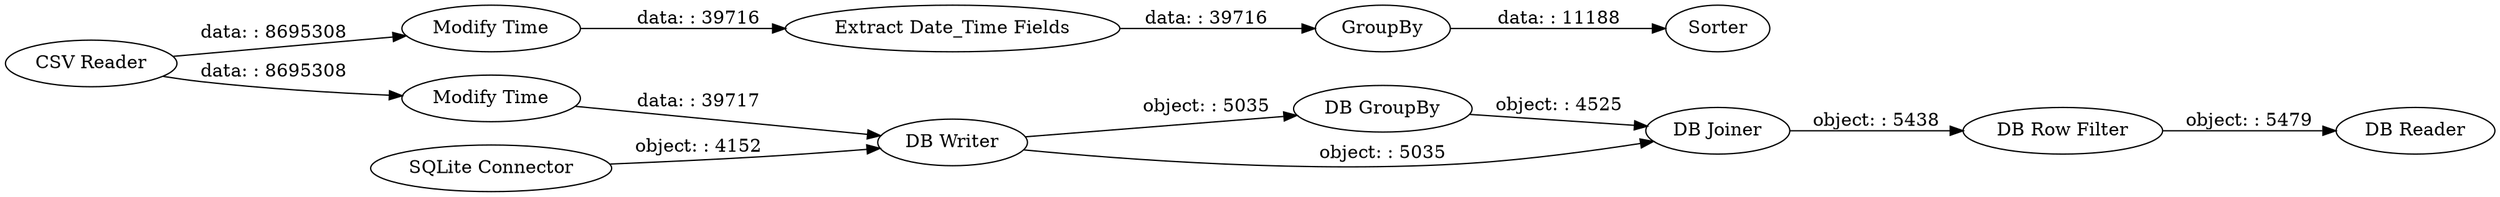 digraph {
	"1059678674643549568_44" [label="DB Row Filter"]
	"1059678674643549568_42" [label="Extract Date_Time Fields"]
	"1059678674643549568_49" [label="DB GroupBy"]
	"1059678674643549568_48" [label="DB Writer"]
	"1059678674643549568_36" [label="Modify Time"]
	"1059678674643549568_50" [label="Modify Time"]
	"1059678674643549568_43" [label="CSV Reader"]
	"1059678674643549568_39" [label=Sorter]
	"1059678674643549568_38" [label=GroupBy]
	"1059678674643549568_47" [label="SQLite Connector"]
	"1059678674643549568_45" [label="DB Reader"]
	"1059678674643549568_51" [label="DB Joiner"]
	"1059678674643549568_48" -> "1059678674643549568_49" [label="object: : 5035"]
	"1059678674643549568_43" -> "1059678674643549568_50" [label="data: : 8695308"]
	"1059678674643549568_49" -> "1059678674643549568_51" [label="object: : 4525"]
	"1059678674643549568_43" -> "1059678674643549568_36" [label="data: : 8695308"]
	"1059678674643549568_50" -> "1059678674643549568_48" [label="data: : 39717"]
	"1059678674643549568_36" -> "1059678674643549568_42" [label="data: : 39716"]
	"1059678674643549568_47" -> "1059678674643549568_48" [label="object: : 4152"]
	"1059678674643549568_48" -> "1059678674643549568_51" [label="object: : 5035"]
	"1059678674643549568_38" -> "1059678674643549568_39" [label="data: : 11188"]
	"1059678674643549568_51" -> "1059678674643549568_44" [label="object: : 5438"]
	"1059678674643549568_44" -> "1059678674643549568_45" [label="object: : 5479"]
	"1059678674643549568_42" -> "1059678674643549568_38" [label="data: : 39716"]
	rankdir=LR
}
